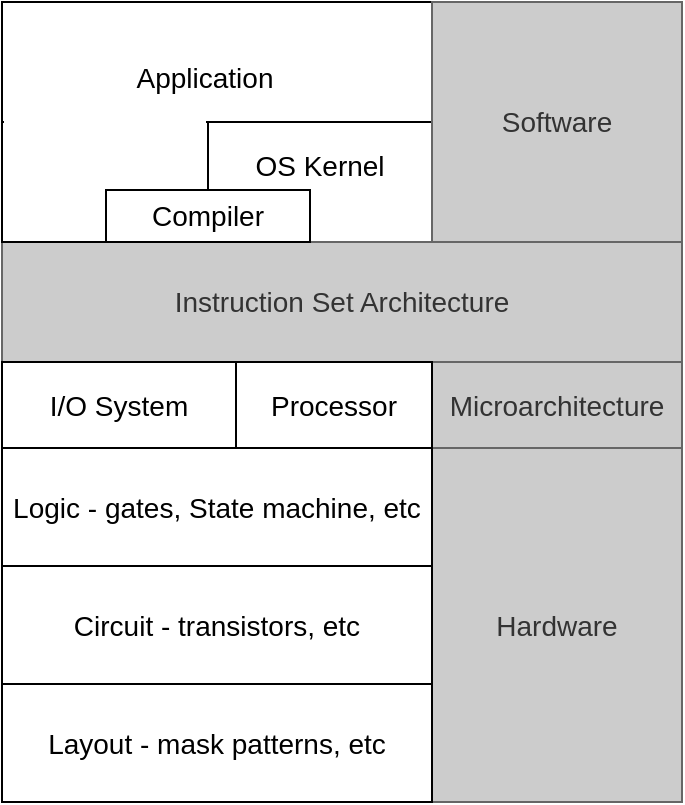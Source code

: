<mxfile version="14.6.13" type="device"><diagram id="uHZORmSn5BGI0i0qm2D7" name="第 1 页"><mxGraphModel dx="750" dy="668" grid="0" gridSize="10" guides="1" tooltips="1" connect="1" arrows="1" fold="1" page="0" pageScale="1" pageWidth="827" pageHeight="1169" math="0" shadow="0"><root><mxCell id="0"/><mxCell id="1" parent="0"/><mxCell id="oDYLzjAGnVgY_SlbJ4ly-1" value="&lt;font style=&quot;font-size: 14px;&quot;&gt;OS Kernel&lt;br style=&quot;font-size: 14px;&quot;&gt;&lt;br style=&quot;font-size: 14px;&quot;&gt;&lt;/font&gt;" style="rounded=0;whiteSpace=wrap;html=1;fontSize=14;" vertex="1" parent="1"><mxGeometry x="356" y="277" width="112" height="60" as="geometry"/></mxCell><mxCell id="oDYLzjAGnVgY_SlbJ4ly-2" value="&lt;font style=&quot;font-size: 14px;&quot;&gt;Instruction Set Architecture&lt;/font&gt;" style="rounded=0;whiteSpace=wrap;html=1;strokeColor=#666666;fontColor=#333333;fillColor=#CCCCCC;fontSize=14;" vertex="1" parent="1"><mxGeometry x="253" y="337" width="340" height="60" as="geometry"/></mxCell><mxCell id="oDYLzjAGnVgY_SlbJ4ly-3" value="&lt;font style=&quot;font-size: 14px;&quot;&gt;Microarchitecture&lt;/font&gt;" style="rounded=0;whiteSpace=wrap;html=1;strokeColor=#666666;fontColor=#333333;fillColor=#CCCCCC;fontSize=14;" vertex="1" parent="1"><mxGeometry x="468" y="397" width="125" height="43" as="geometry"/></mxCell><mxCell id="oDYLzjAGnVgY_SlbJ4ly-4" value="" style="rounded=0;whiteSpace=wrap;html=1;" vertex="1" parent="1"><mxGeometry x="253" y="217" width="215" height="60" as="geometry"/></mxCell><mxCell id="oDYLzjAGnVgY_SlbJ4ly-5" value="&lt;font style=&quot;font-size: 14px;&quot;&gt;Hardware&lt;/font&gt;" style="rounded=0;whiteSpace=wrap;html=1;strokeColor=#666666;fontColor=#333333;fillColor=#CCCCCC;fontSize=14;" vertex="1" parent="1"><mxGeometry x="468" y="440" width="125" height="177" as="geometry"/></mxCell><mxCell id="oDYLzjAGnVgY_SlbJ4ly-8" value="" style="rounded=0;whiteSpace=wrap;html=1;" vertex="1" parent="1"><mxGeometry x="253" y="277" width="103" height="60" as="geometry"/></mxCell><mxCell id="oDYLzjAGnVgY_SlbJ4ly-9" value="" style="rounded=0;whiteSpace=wrap;html=1;fillColor=#FFFFFF;strokeColor=none;" vertex="1" parent="1"><mxGeometry x="254" y="270" width="101" height="60" as="geometry"/></mxCell><mxCell id="oDYLzjAGnVgY_SlbJ4ly-10" value="&lt;font style=&quot;font-size: 14px;&quot;&gt;Compiler&lt;br style=&quot;font-size: 14px;&quot;&gt;&lt;/font&gt;" style="rounded=0;whiteSpace=wrap;html=1;fontSize=14;" vertex="1" parent="1"><mxGeometry x="305" y="311" width="102" height="26" as="geometry"/></mxCell><mxCell id="oDYLzjAGnVgY_SlbJ4ly-11" value="&lt;font style=&quot;font-size: 14px;&quot;&gt;Application&lt;br style=&quot;font-size: 14px;&quot;&gt;&lt;/font&gt;" style="rounded=0;whiteSpace=wrap;html=1;strokeColor=none;fontSize=14;" vertex="1" parent="1"><mxGeometry x="305" y="239" width="99" height="31" as="geometry"/></mxCell><mxCell id="oDYLzjAGnVgY_SlbJ4ly-12" value="&lt;font style=&quot;font-size: 14px;&quot;&gt;Processor&lt;br style=&quot;font-size: 14px;&quot;&gt;&lt;/font&gt;" style="rounded=0;whiteSpace=wrap;html=1;fontSize=14;" vertex="1" parent="1"><mxGeometry x="370" y="397" width="98" height="43" as="geometry"/></mxCell><mxCell id="oDYLzjAGnVgY_SlbJ4ly-13" value="&lt;font style=&quot;font-size: 14px;&quot;&gt;I/O System&lt;br style=&quot;font-size: 14px;&quot;&gt;&lt;/font&gt;" style="rounded=0;whiteSpace=wrap;html=1;fontSize=14;" vertex="1" parent="1"><mxGeometry x="253" y="397" width="117" height="43" as="geometry"/></mxCell><mxCell id="oDYLzjAGnVgY_SlbJ4ly-14" value="&lt;font style=&quot;font-size: 14px;&quot;&gt;Logic - gates, State machine, etc&lt;br style=&quot;font-size: 14px;&quot;&gt;&lt;/font&gt;" style="rounded=0;whiteSpace=wrap;html=1;fontSize=14;" vertex="1" parent="1"><mxGeometry x="253" y="440" width="215" height="59" as="geometry"/></mxCell><mxCell id="oDYLzjAGnVgY_SlbJ4ly-15" value="&lt;font style=&quot;font-size: 14px;&quot;&gt;Circuit - transistors, etc&lt;br style=&quot;font-size: 14px;&quot;&gt;&lt;/font&gt;" style="rounded=0;whiteSpace=wrap;html=1;fontSize=14;" vertex="1" parent="1"><mxGeometry x="253" y="499" width="215" height="59" as="geometry"/></mxCell><mxCell id="oDYLzjAGnVgY_SlbJ4ly-16" value="&lt;font style=&quot;font-size: 14px;&quot;&gt;Layout - mask patterns, etc&lt;br style=&quot;font-size: 14px;&quot;&gt;&lt;/font&gt;" style="rounded=0;whiteSpace=wrap;html=1;fontSize=14;" vertex="1" parent="1"><mxGeometry x="253" y="558" width="215" height="59" as="geometry"/></mxCell><mxCell id="oDYLzjAGnVgY_SlbJ4ly-17" value="&lt;font style=&quot;font-size: 14px&quot;&gt;Software&lt;/font&gt;" style="rounded=0;whiteSpace=wrap;html=1;strokeColor=#666666;fontColor=#333333;fillColor=#CCCCCC;fontSize=14;" vertex="1" parent="1"><mxGeometry x="468" y="217" width="125" height="120" as="geometry"/></mxCell></root></mxGraphModel></diagram></mxfile>